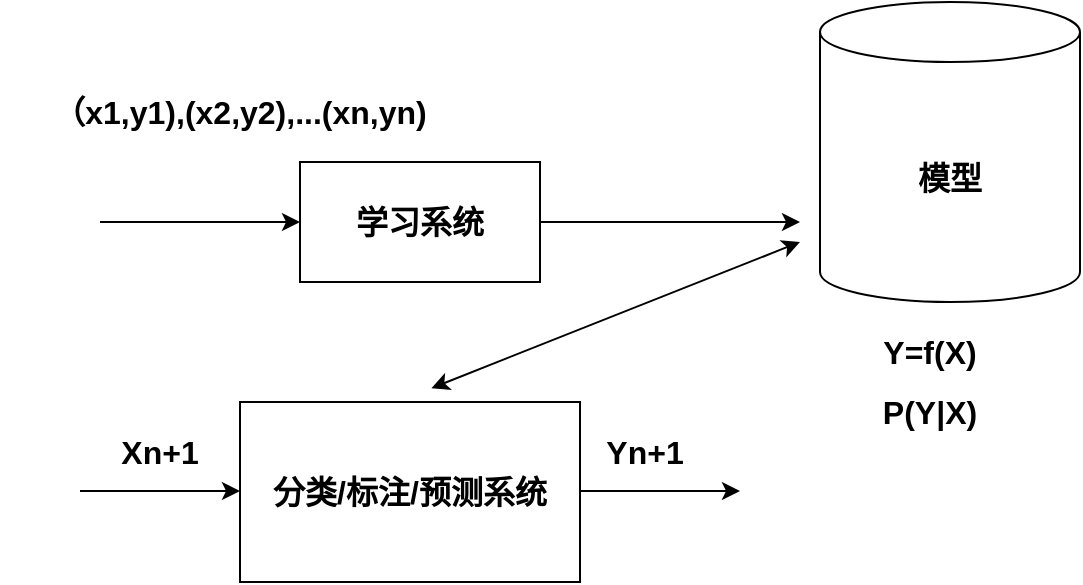 <mxfile version="22.0.8" type="github">
  <diagram name="Page-1" id="Vnkf_c7SI4jOz4paVcYl">
    <mxGraphModel dx="1320" dy="913" grid="1" gridSize="10" guides="1" tooltips="1" connect="1" arrows="1" fold="1" page="1" pageScale="1" pageWidth="850" pageHeight="1100" math="0" shadow="0">
      <root>
        <mxCell id="0" />
        <mxCell id="1" parent="0" />
        <mxCell id="X4adn3DwP0MtKf2xb8kg-3" value="" style="endArrow=classic;html=1;rounded=0;fontSize=16;fontStyle=1" edge="1" parent="1">
          <mxGeometry width="50" height="50" relative="1" as="geometry">
            <mxPoint x="130" y="360" as="sourcePoint" />
            <mxPoint x="230" y="360" as="targetPoint" />
          </mxGeometry>
        </mxCell>
        <mxCell id="X4adn3DwP0MtKf2xb8kg-4" value="" style="endArrow=classic;html=1;rounded=0;fontSize=16;fontStyle=1" edge="1" parent="1">
          <mxGeometry width="50" height="50" relative="1" as="geometry">
            <mxPoint x="120" y="494.5" as="sourcePoint" />
            <mxPoint x="200" y="494.5" as="targetPoint" />
          </mxGeometry>
        </mxCell>
        <mxCell id="X4adn3DwP0MtKf2xb8kg-5" value="学习系统" style="rounded=0;whiteSpace=wrap;html=1;fontSize=16;fontStyle=1" vertex="1" parent="1">
          <mxGeometry x="230" y="330" width="120" height="60" as="geometry" />
        </mxCell>
        <mxCell id="X4adn3DwP0MtKf2xb8kg-7" value="模型" style="shape=cylinder3;whiteSpace=wrap;html=1;boundedLbl=1;backgroundOutline=1;size=15;fontSize=16;fontStyle=1" vertex="1" parent="1">
          <mxGeometry x="490" y="250" width="130" height="150" as="geometry" />
        </mxCell>
        <mxCell id="X4adn3DwP0MtKf2xb8kg-8" value="分类/标注/预测系统" style="rounded=0;whiteSpace=wrap;html=1;fontSize=16;fontStyle=1" vertex="1" parent="1">
          <mxGeometry x="200" y="450" width="170" height="90" as="geometry" />
        </mxCell>
        <mxCell id="X4adn3DwP0MtKf2xb8kg-9" value="" style="endArrow=classic;html=1;rounded=0;exitX=1;exitY=0.5;exitDx=0;exitDy=0;fontSize=16;fontStyle=1" edge="1" parent="1" source="X4adn3DwP0MtKf2xb8kg-5">
          <mxGeometry width="50" height="50" relative="1" as="geometry">
            <mxPoint x="240" y="360" as="sourcePoint" />
            <mxPoint x="480" y="360" as="targetPoint" />
          </mxGeometry>
        </mxCell>
        <mxCell id="X4adn3DwP0MtKf2xb8kg-10" value="" style="endArrow=classic;startArrow=classic;html=1;rounded=0;exitX=0.563;exitY=-0.077;exitDx=0;exitDy=0;exitPerimeter=0;fontSize=16;fontStyle=1" edge="1" parent="1" source="X4adn3DwP0MtKf2xb8kg-8">
          <mxGeometry width="50" height="50" relative="1" as="geometry">
            <mxPoint x="430" y="420" as="sourcePoint" />
            <mxPoint x="480" y="370" as="targetPoint" />
          </mxGeometry>
        </mxCell>
        <mxCell id="X4adn3DwP0MtKf2xb8kg-11" value="" style="endArrow=classic;html=1;rounded=0;fontSize=16;fontStyle=1" edge="1" parent="1">
          <mxGeometry width="50" height="50" relative="1" as="geometry">
            <mxPoint x="370" y="494.5" as="sourcePoint" />
            <mxPoint x="450" y="494.5" as="targetPoint" />
          </mxGeometry>
        </mxCell>
        <mxCell id="X4adn3DwP0MtKf2xb8kg-12" value="Xn+1" style="text;html=1;strokeColor=none;fillColor=none;align=center;verticalAlign=middle;whiteSpace=wrap;rounded=0;fontSize=16;fontStyle=1" vertex="1" parent="1">
          <mxGeometry x="130" y="460" width="60" height="30" as="geometry" />
        </mxCell>
        <mxCell id="X4adn3DwP0MtKf2xb8kg-13" value="Yn+1" style="text;html=1;strokeColor=none;fillColor=none;align=center;verticalAlign=middle;whiteSpace=wrap;rounded=0;fontSize=16;fontStyle=1" vertex="1" parent="1">
          <mxGeometry x="350" y="460" width="105" height="30" as="geometry" />
        </mxCell>
        <mxCell id="X4adn3DwP0MtKf2xb8kg-15" value="（x1,y1),(x2,y2),...(xn,yn)" style="text;html=1;strokeColor=none;fillColor=none;align=center;verticalAlign=middle;whiteSpace=wrap;rounded=0;fontSize=16;fontStyle=1" vertex="1" parent="1">
          <mxGeometry x="80" y="290" width="240" height="30" as="geometry" />
        </mxCell>
        <mxCell id="X4adn3DwP0MtKf2xb8kg-16" value="Y=f(X)" style="text;html=1;strokeColor=none;fillColor=none;align=center;verticalAlign=middle;whiteSpace=wrap;rounded=0;fontSize=16;fontStyle=1" vertex="1" parent="1">
          <mxGeometry x="510" y="410" width="70" height="30" as="geometry" />
        </mxCell>
        <mxCell id="X4adn3DwP0MtKf2xb8kg-19" value="P(Y|X)" style="text;html=1;strokeColor=none;fillColor=none;align=center;verticalAlign=middle;whiteSpace=wrap;rounded=0;fontSize=16;fontStyle=1" vertex="1" parent="1">
          <mxGeometry x="515" y="440" width="60" height="30" as="geometry" />
        </mxCell>
      </root>
    </mxGraphModel>
  </diagram>
</mxfile>
